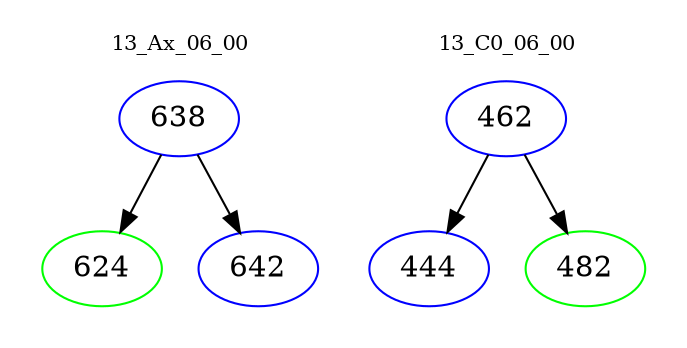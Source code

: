 digraph{
subgraph cluster_0 {
color = white
label = "13_Ax_06_00";
fontsize=10;
T0_638 [label="638", color="blue"]
T0_638 -> T0_624 [color="black"]
T0_624 [label="624", color="green"]
T0_638 -> T0_642 [color="black"]
T0_642 [label="642", color="blue"]
}
subgraph cluster_1 {
color = white
label = "13_C0_06_00";
fontsize=10;
T1_462 [label="462", color="blue"]
T1_462 -> T1_444 [color="black"]
T1_444 [label="444", color="blue"]
T1_462 -> T1_482 [color="black"]
T1_482 [label="482", color="green"]
}
}
